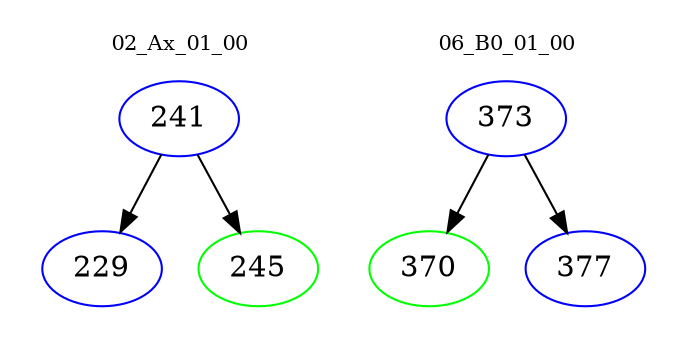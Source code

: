 digraph{
subgraph cluster_0 {
color = white
label = "02_Ax_01_00";
fontsize=10;
T0_241 [label="241", color="blue"]
T0_241 -> T0_229 [color="black"]
T0_229 [label="229", color="blue"]
T0_241 -> T0_245 [color="black"]
T0_245 [label="245", color="green"]
}
subgraph cluster_1 {
color = white
label = "06_B0_01_00";
fontsize=10;
T1_373 [label="373", color="blue"]
T1_373 -> T1_370 [color="black"]
T1_370 [label="370", color="green"]
T1_373 -> T1_377 [color="black"]
T1_377 [label="377", color="blue"]
}
}
